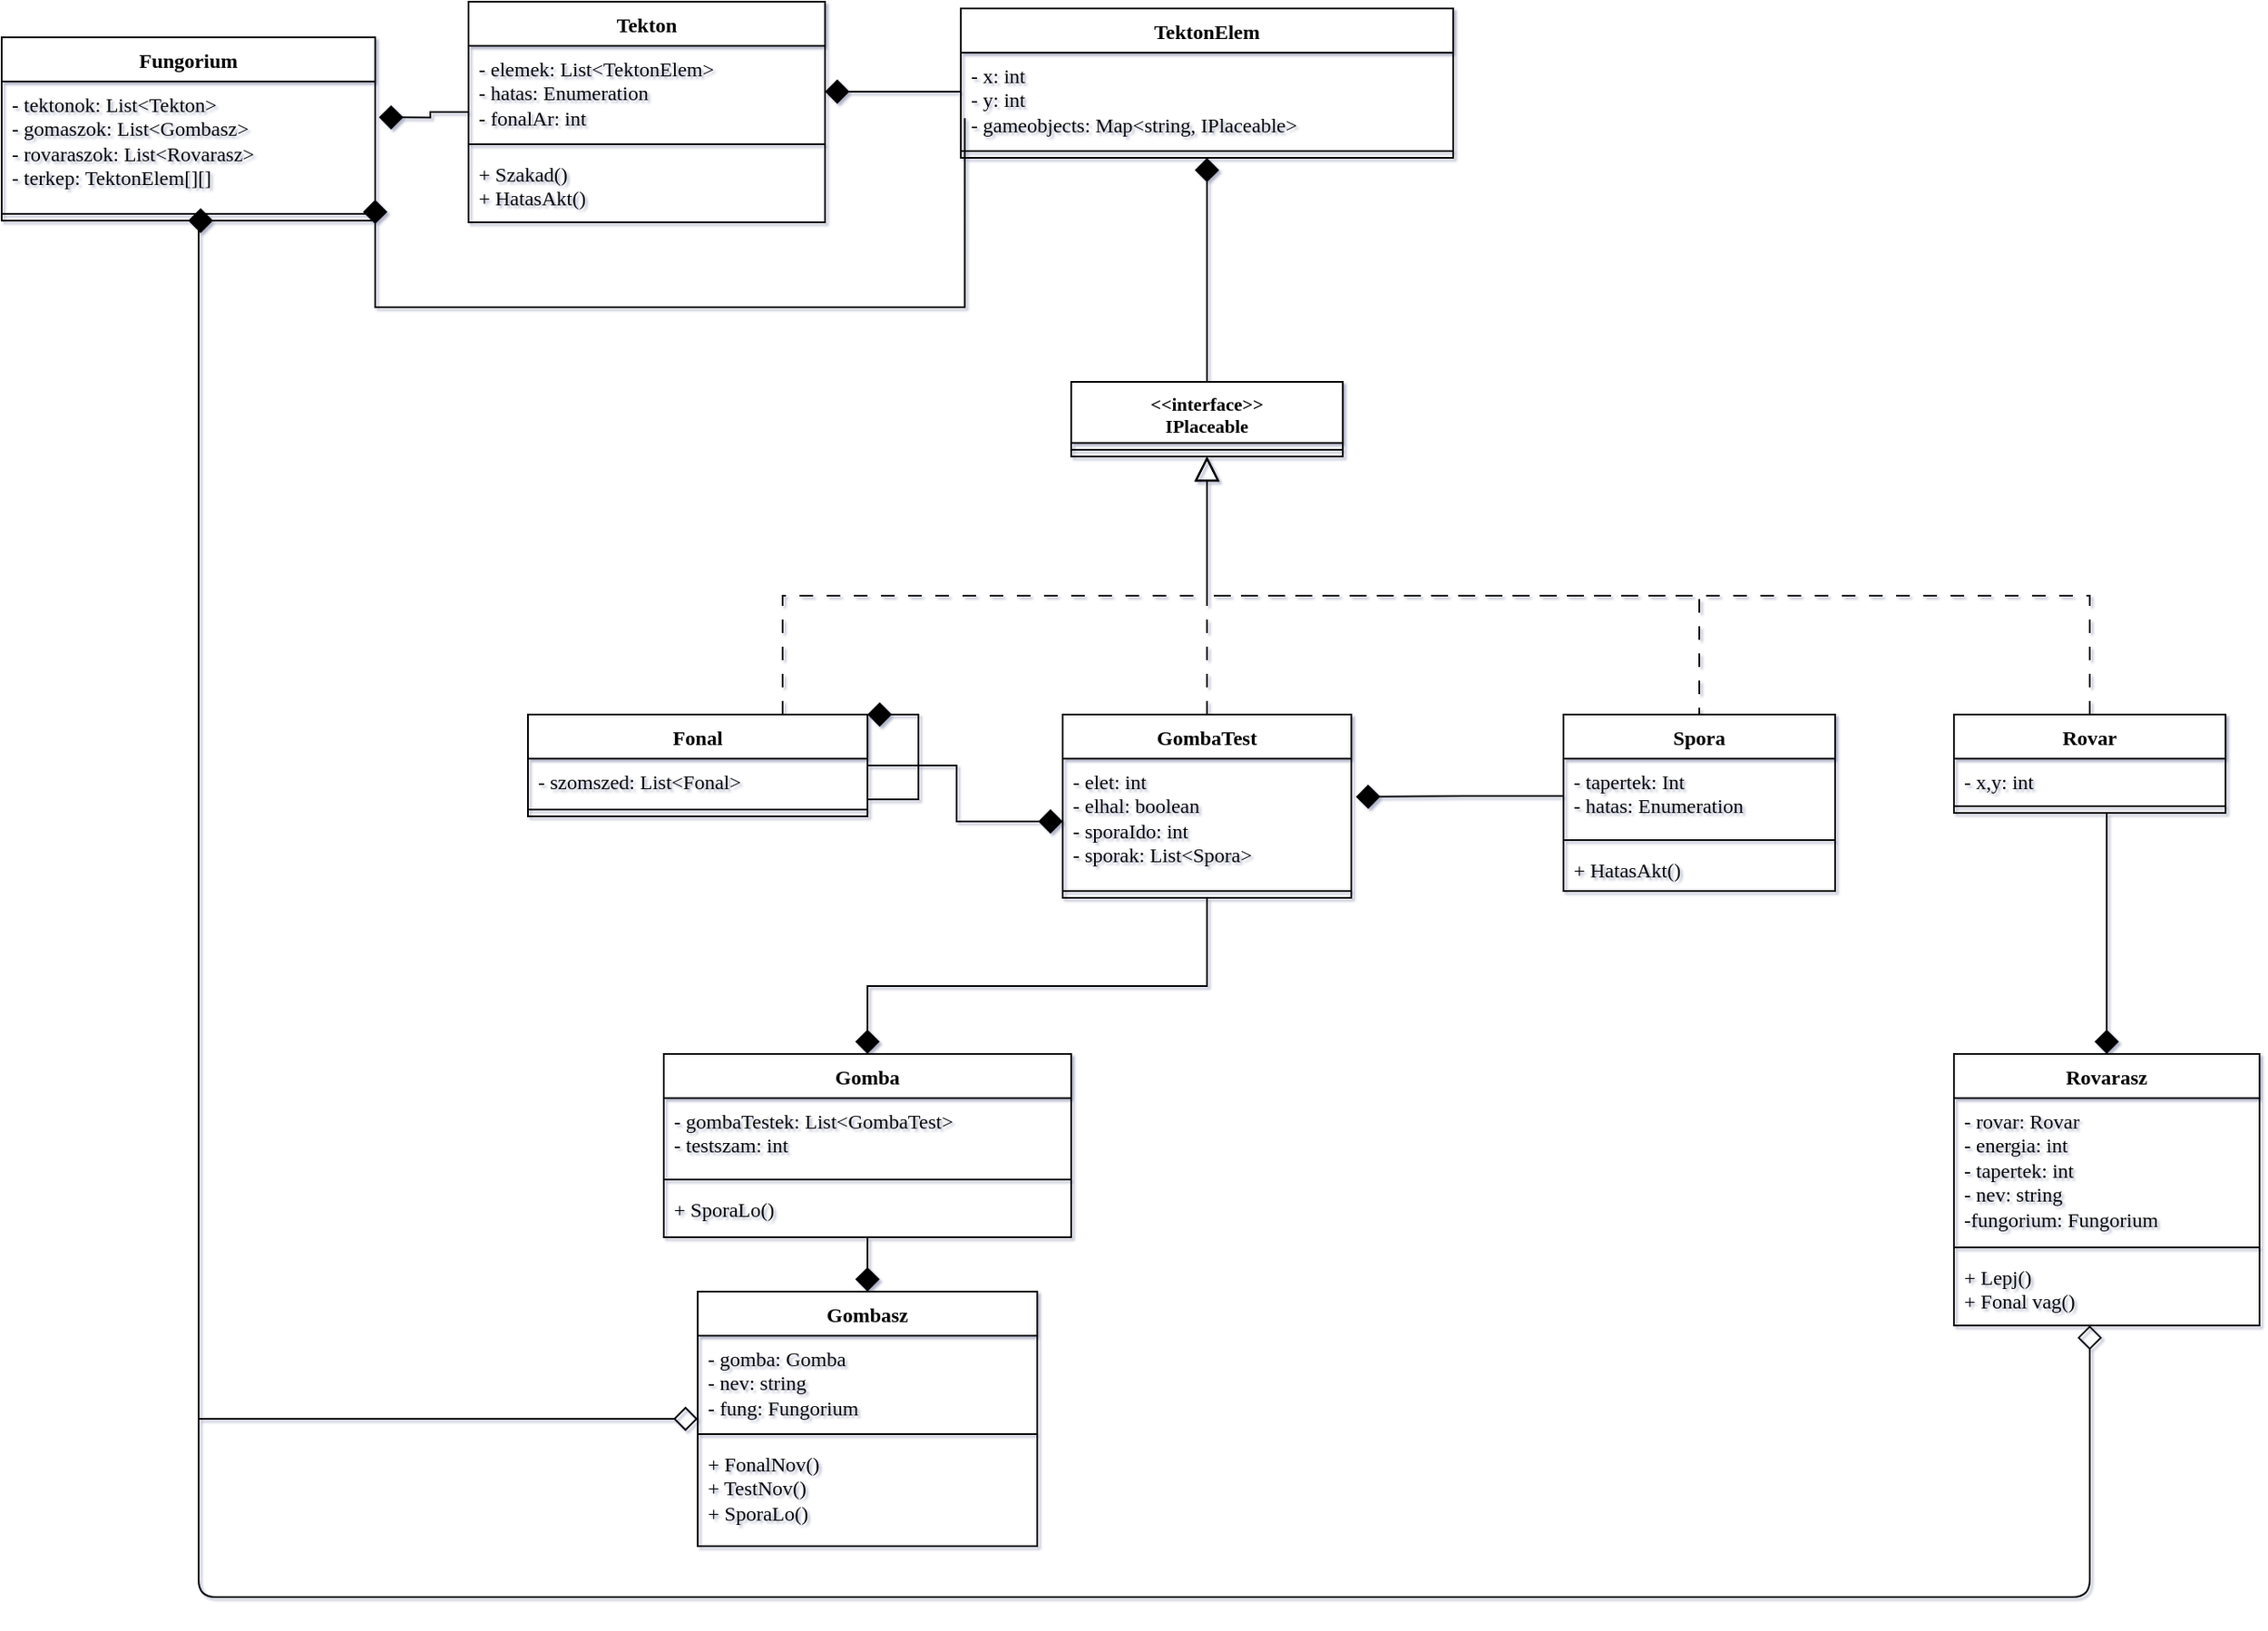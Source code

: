<mxfile version="26.0.16">
  <diagram name="Page-1" id="QS5Mz85oaNEiWpul6-S5">
    <mxGraphModel dx="1194" dy="412" grid="1" gridSize="10" guides="1" tooltips="1" connect="1" arrows="1" fold="1" page="0" pageScale="1" pageWidth="850" pageHeight="1100" math="0" shadow="1">
      <root>
        <mxCell id="0" />
        <mxCell id="1" parent="0" />
        <mxCell id="gR0rm1tbDsfKvDMnP-O4-3" style="edgeStyle=orthogonalEdgeStyle;rounded=0;orthogonalLoop=1;jettySize=auto;html=1;entryX=0.5;entryY=1;entryDx=0;entryDy=0;dashed=1;dashPattern=8 8;strokeColor=default;align=center;verticalAlign=middle;fontFamily=Helvetica;fontSize=11;fontColor=default;labelBackgroundColor=default;startSize=12;endArrow=block;endFill=0;endSize=12;curved=0;exitX=0.5;exitY=0;exitDx=0;exitDy=0;" parent="1" target="CVm5r9nSp5FHEXivWLYl-62" edge="1">
          <mxGeometry relative="1" as="geometry">
            <Array as="points">
              <mxPoint x="890" y="560" />
              <mxPoint x="890" y="490" />
              <mxPoint x="600" y="490" />
            </Array>
            <mxPoint x="910" y="560" as="sourcePoint" />
            <mxPoint x="620" y="408" as="targetPoint" />
          </mxGeometry>
        </mxCell>
        <mxCell id="CVm5r9nSp5FHEXivWLYl-14" value="Spora" style="swimlane;fontStyle=1;align=center;verticalAlign=top;childLayout=stackLayout;horizontal=1;startSize=26;horizontalStack=0;resizeParent=1;resizeParentMax=0;resizeLast=0;collapsible=1;marginBottom=0;whiteSpace=wrap;html=1;fontFamily=Lucida Console;labelBackgroundColor=none;" parent="1" vertex="1">
          <mxGeometry x="810" y="560" width="160" height="104" as="geometry" />
        </mxCell>
        <mxCell id="CVm5r9nSp5FHEXivWLYl-15" value="&lt;div&gt;- tapertek: Int&lt;/div&gt;&lt;div&gt;- hatas: Enumeration&lt;/div&gt;" style="text;strokeColor=none;fillColor=none;align=left;verticalAlign=top;spacingLeft=4;spacingRight=4;overflow=hidden;rotatable=0;points=[[0,0.5],[1,0.5]];portConstraint=eastwest;whiteSpace=wrap;html=1;fontFamily=Lucida Console;labelBackgroundColor=none;" parent="CVm5r9nSp5FHEXivWLYl-14" vertex="1">
          <mxGeometry y="26" width="160" height="44" as="geometry" />
        </mxCell>
        <mxCell id="CVm5r9nSp5FHEXivWLYl-16" value="" style="line;strokeWidth=1;fillColor=none;align=left;verticalAlign=middle;spacingTop=-1;spacingLeft=3;spacingRight=3;rotatable=0;labelPosition=right;points=[];portConstraint=eastwest;strokeColor=inherit;fontFamily=Lucida Console;labelBackgroundColor=none;" parent="CVm5r9nSp5FHEXivWLYl-14" vertex="1">
          <mxGeometry y="70" width="160" height="8" as="geometry" />
        </mxCell>
        <mxCell id="CVm5r9nSp5FHEXivWLYl-17" value="+ HatasAkt()" style="text;strokeColor=none;fillColor=none;align=left;verticalAlign=top;spacingLeft=4;spacingRight=4;overflow=hidden;rotatable=0;points=[[0,0.5],[1,0.5]];portConstraint=eastwest;whiteSpace=wrap;html=1;fontFamily=Lucida Console;labelBackgroundColor=none;" parent="CVm5r9nSp5FHEXivWLYl-14" vertex="1">
          <mxGeometry y="78" width="160" height="26" as="geometry" />
        </mxCell>
        <mxCell id="CVm5r9nSp5FHEXivWLYl-79" style="edgeStyle=orthogonalEdgeStyle;shape=connector;curved=0;rounded=0;orthogonalLoop=1;jettySize=auto;html=1;entryX=1.01;entryY=0.286;entryDx=0;entryDy=0;strokeColor=default;align=center;verticalAlign=middle;fontFamily=Helvetica;fontSize=11;fontColor=default;labelBackgroundColor=default;startSize=12;endArrow=diamond;endFill=1;endSize=12;entryPerimeter=0;" parent="1" source="CVm5r9nSp5FHEXivWLYl-22" target="CVm5r9nSp5FHEXivWLYl-56" edge="1">
          <mxGeometry relative="1" as="geometry" />
        </mxCell>
        <mxCell id="CVm5r9nSp5FHEXivWLYl-22" value="&lt;div&gt;Tekton&lt;/div&gt;" style="swimlane;fontStyle=1;align=center;verticalAlign=top;childLayout=stackLayout;horizontal=1;startSize=26;horizontalStack=0;resizeParent=1;resizeParentMax=0;resizeLast=0;collapsible=1;marginBottom=0;whiteSpace=wrap;html=1;fontFamily=Lucida Console;labelBackgroundColor=none;" parent="1" vertex="1">
          <mxGeometry x="165" y="140" width="210" height="130" as="geometry" />
        </mxCell>
        <mxCell id="CVm5r9nSp5FHEXivWLYl-23" value="&lt;div&gt;- elemek: List&amp;lt;TektonElem&amp;gt;&lt;/div&gt;&lt;div&gt;- hatas: Enumeration&lt;/div&gt;&lt;div&gt;- fonalAr: int&lt;/div&gt;" style="text;strokeColor=none;fillColor=none;align=left;verticalAlign=top;spacingLeft=4;spacingRight=4;overflow=hidden;rotatable=0;points=[[0,0.5],[1,0.5]];portConstraint=eastwest;whiteSpace=wrap;html=1;fontFamily=Lucida Console;labelBackgroundColor=none;" parent="CVm5r9nSp5FHEXivWLYl-22" vertex="1">
          <mxGeometry y="26" width="210" height="54" as="geometry" />
        </mxCell>
        <mxCell id="CVm5r9nSp5FHEXivWLYl-24" value="" style="line;strokeWidth=1;fillColor=none;align=left;verticalAlign=middle;spacingTop=-1;spacingLeft=3;spacingRight=3;rotatable=0;labelPosition=right;points=[];portConstraint=eastwest;strokeColor=inherit;fontFamily=Lucida Console;labelBackgroundColor=none;" parent="CVm5r9nSp5FHEXivWLYl-22" vertex="1">
          <mxGeometry y="80" width="210" height="8" as="geometry" />
        </mxCell>
        <mxCell id="CVm5r9nSp5FHEXivWLYl-25" value="&lt;div&gt;+ Szakad()&lt;/div&gt;&lt;div&gt;+ HatasAkt()&lt;/div&gt;" style="text;strokeColor=none;fillColor=none;align=left;verticalAlign=top;spacingLeft=4;spacingRight=4;overflow=hidden;rotatable=0;points=[[0,0.5],[1,0.5]];portConstraint=eastwest;whiteSpace=wrap;html=1;fontFamily=Lucida Console;labelBackgroundColor=none;" parent="CVm5r9nSp5FHEXivWLYl-22" vertex="1">
          <mxGeometry y="88" width="210" height="42" as="geometry" />
        </mxCell>
        <mxCell id="CVm5r9nSp5FHEXivWLYl-60" style="edgeStyle=orthogonalEdgeStyle;shape=connector;rounded=0;orthogonalLoop=1;jettySize=auto;html=1;entryX=1;entryY=0.5;entryDx=0;entryDy=0;strokeColor=default;align=center;verticalAlign=middle;fontFamily=Lucida Console;fontSize=11;fontColor=default;labelBackgroundColor=none;startSize=12;endArrow=diamond;endFill=1;endSize=12;" parent="1" source="CVm5r9nSp5FHEXivWLYl-26" target="CVm5r9nSp5FHEXivWLYl-23" edge="1">
          <mxGeometry relative="1" as="geometry">
            <Array as="points">
              <mxPoint x="440" y="193" />
              <mxPoint x="440" y="193" />
            </Array>
          </mxGeometry>
        </mxCell>
        <mxCell id="CVm5r9nSp5FHEXivWLYl-26" value="TektonElem" style="swimlane;fontStyle=1;align=center;verticalAlign=top;childLayout=stackLayout;horizontal=1;startSize=26;horizontalStack=0;resizeParent=1;resizeParentMax=0;resizeLast=0;collapsible=1;marginBottom=0;whiteSpace=wrap;html=1;fontFamily=Lucida Console;labelBackgroundColor=none;" parent="1" vertex="1">
          <mxGeometry x="455" y="144" width="290" height="88" as="geometry" />
        </mxCell>
        <mxCell id="CVm5r9nSp5FHEXivWLYl-27" value="&lt;div&gt;- x: int&lt;/div&gt;&lt;div&gt;- y: int&lt;/div&gt;&lt;div&gt;- gameobjects: Map&amp;lt;string, IPlaceable&amp;gt;&lt;/div&gt;" style="text;strokeColor=none;fillColor=none;align=left;verticalAlign=top;spacingLeft=4;spacingRight=4;overflow=hidden;rotatable=0;points=[[0,0.5],[1,0.5]];portConstraint=eastwest;whiteSpace=wrap;html=1;fontFamily=Lucida Console;labelBackgroundColor=none;" parent="CVm5r9nSp5FHEXivWLYl-26" vertex="1">
          <mxGeometry y="26" width="290" height="54" as="geometry" />
        </mxCell>
        <mxCell id="CVm5r9nSp5FHEXivWLYl-28" value="" style="line;strokeWidth=1;fillColor=none;align=left;verticalAlign=middle;spacingTop=-1;spacingLeft=3;spacingRight=3;rotatable=0;labelPosition=right;points=[];portConstraint=eastwest;strokeColor=inherit;fontFamily=Lucida Console;labelBackgroundColor=none;" parent="CVm5r9nSp5FHEXivWLYl-26" vertex="1">
          <mxGeometry y="80" width="290" height="8" as="geometry" />
        </mxCell>
        <mxCell id="CVm5r9nSp5FHEXivWLYl-75" style="edgeStyle=orthogonalEdgeStyle;shape=connector;curved=0;rounded=0;orthogonalLoop=1;jettySize=auto;html=1;entryX=0.5;entryY=0;entryDx=0;entryDy=0;strokeColor=default;align=center;verticalAlign=middle;fontFamily=Helvetica;fontSize=11;fontColor=default;labelBackgroundColor=default;startSize=12;endArrow=diamond;endFill=1;endSize=12;" parent="1" source="CVm5r9nSp5FHEXivWLYl-30" target="CVm5r9nSp5FHEXivWLYl-51" edge="1">
          <mxGeometry relative="1" as="geometry" />
        </mxCell>
        <mxCell id="CVm5r9nSp5FHEXivWLYl-30" value="Gomba" style="swimlane;fontStyle=1;align=center;verticalAlign=top;childLayout=stackLayout;horizontal=1;startSize=26;horizontalStack=0;resizeParent=1;resizeParentMax=0;resizeLast=0;collapsible=1;marginBottom=0;whiteSpace=wrap;html=1;fontFamily=Lucida Console;labelBackgroundColor=none;" parent="1" vertex="1">
          <mxGeometry x="280" y="760" width="240" height="108" as="geometry" />
        </mxCell>
        <mxCell id="CVm5r9nSp5FHEXivWLYl-31" value="&lt;div&gt;- gombaTestek: List&amp;lt;GombaTest&amp;gt;&lt;/div&gt;&lt;div&gt;- testszam: int&lt;/div&gt;" style="text;strokeColor=none;fillColor=none;align=left;verticalAlign=top;spacingLeft=4;spacingRight=4;overflow=hidden;rotatable=0;points=[[0,0.5],[1,0.5]];portConstraint=eastwest;whiteSpace=wrap;html=1;fontFamily=Lucida Console;labelBackgroundColor=none;" parent="CVm5r9nSp5FHEXivWLYl-30" vertex="1">
          <mxGeometry y="26" width="240" height="44" as="geometry" />
        </mxCell>
        <mxCell id="CVm5r9nSp5FHEXivWLYl-32" value="" style="line;strokeWidth=1;fillColor=none;align=left;verticalAlign=middle;spacingTop=-1;spacingLeft=3;spacingRight=3;rotatable=0;labelPosition=right;points=[];portConstraint=eastwest;strokeColor=inherit;fontFamily=Lucida Console;labelBackgroundColor=none;" parent="CVm5r9nSp5FHEXivWLYl-30" vertex="1">
          <mxGeometry y="70" width="240" height="8" as="geometry" />
        </mxCell>
        <mxCell id="gR0rm1tbDsfKvDMnP-O4-8" value="+ SporaLo()" style="text;strokeColor=none;fillColor=none;align=left;verticalAlign=top;spacingLeft=4;spacingRight=4;overflow=hidden;rotatable=0;points=[[0,0.5],[1,0.5]];portConstraint=eastwest;whiteSpace=wrap;html=1;fontFamily=Lucida Console;labelBackgroundColor=none;" parent="CVm5r9nSp5FHEXivWLYl-30" vertex="1">
          <mxGeometry y="78" width="240" height="30" as="geometry" />
        </mxCell>
        <mxCell id="CVm5r9nSp5FHEXivWLYl-74" style="edgeStyle=orthogonalEdgeStyle;shape=connector;curved=0;rounded=0;orthogonalLoop=1;jettySize=auto;html=1;entryX=0.5;entryY=0;entryDx=0;entryDy=0;strokeColor=default;align=center;verticalAlign=middle;fontFamily=Helvetica;fontSize=11;fontColor=default;labelBackgroundColor=default;startSize=12;endArrow=diamond;endFill=1;endSize=12;" parent="1" source="CVm5r9nSp5FHEXivWLYl-34" target="CVm5r9nSp5FHEXivWLYl-30" edge="1">
          <mxGeometry relative="1" as="geometry">
            <Array as="points">
              <mxPoint x="600" y="720" />
              <mxPoint x="400" y="720" />
            </Array>
          </mxGeometry>
        </mxCell>
        <mxCell id="CVm5r9nSp5FHEXivWLYl-81" style="edgeStyle=orthogonalEdgeStyle;shape=connector;curved=0;rounded=0;orthogonalLoop=1;jettySize=auto;html=1;entryX=0.5;entryY=1;entryDx=0;entryDy=0;strokeColor=default;align=center;verticalAlign=middle;fontFamily=Helvetica;fontSize=11;fontColor=default;labelBackgroundColor=default;startSize=12;endArrow=block;endFill=0;endSize=12;dashed=1;dashPattern=8 8;" parent="1" source="CVm5r9nSp5FHEXivWLYl-34" target="CVm5r9nSp5FHEXivWLYl-62" edge="1">
          <mxGeometry relative="1" as="geometry" />
        </mxCell>
        <mxCell id="CVm5r9nSp5FHEXivWLYl-34" value="GombaTest" style="swimlane;fontStyle=1;align=center;verticalAlign=top;childLayout=stackLayout;horizontal=1;startSize=26;horizontalStack=0;resizeParent=1;resizeParentMax=0;resizeLast=0;collapsible=1;marginBottom=0;whiteSpace=wrap;html=1;fontFamily=Lucida Console;labelBackgroundColor=none;" parent="1" vertex="1">
          <mxGeometry x="515" y="560" width="170" height="108" as="geometry" />
        </mxCell>
        <mxCell id="CVm5r9nSp5FHEXivWLYl-35" value="&lt;div&gt;- elet: int&lt;/div&gt;&lt;div&gt;- elhal: boolean&lt;/div&gt;&lt;div&gt;- sporaIdo: int&lt;/div&gt;&lt;div&gt;- sporak: List&amp;lt;Spora&amp;gt;&lt;/div&gt;" style="text;strokeColor=none;fillColor=none;align=left;verticalAlign=top;spacingLeft=4;spacingRight=4;overflow=hidden;rotatable=0;points=[[0,0.5],[1,0.5]];portConstraint=eastwest;whiteSpace=wrap;html=1;fontFamily=Lucida Console;labelBackgroundColor=none;" parent="CVm5r9nSp5FHEXivWLYl-34" vertex="1">
          <mxGeometry y="26" width="170" height="74" as="geometry" />
        </mxCell>
        <mxCell id="CVm5r9nSp5FHEXivWLYl-36" value="" style="line;strokeWidth=1;fillColor=none;align=left;verticalAlign=middle;spacingTop=-1;spacingLeft=3;spacingRight=3;rotatable=0;labelPosition=right;points=[];portConstraint=eastwest;strokeColor=inherit;fontFamily=Lucida Console;labelBackgroundColor=none;" parent="CVm5r9nSp5FHEXivWLYl-34" vertex="1">
          <mxGeometry y="100" width="170" height="8" as="geometry" />
        </mxCell>
        <mxCell id="CVm5r9nSp5FHEXivWLYl-73" style="edgeStyle=orthogonalEdgeStyle;shape=connector;curved=0;rounded=0;orthogonalLoop=1;jettySize=auto;html=1;entryX=0;entryY=0.5;entryDx=0;entryDy=0;strokeColor=default;align=center;verticalAlign=middle;fontFamily=Helvetica;fontSize=11;fontColor=default;labelBackgroundColor=default;startSize=12;endArrow=diamond;endFill=1;endSize=12;" parent="1" source="CVm5r9nSp5FHEXivWLYl-38" target="CVm5r9nSp5FHEXivWLYl-35" edge="1">
          <mxGeometry relative="1" as="geometry" />
        </mxCell>
        <mxCell id="CVm5r9nSp5FHEXivWLYl-80" style="edgeStyle=orthogonalEdgeStyle;shape=connector;curved=0;rounded=0;orthogonalLoop=1;jettySize=auto;html=1;entryX=0.5;entryY=1;entryDx=0;entryDy=0;strokeColor=default;align=center;verticalAlign=middle;fontFamily=Helvetica;fontSize=11;fontColor=default;labelBackgroundColor=default;startSize=12;endArrow=block;endFill=0;endSize=12;dashed=1;dashPattern=8 8;exitX=0.75;exitY=0;exitDx=0;exitDy=0;" parent="1" source="CVm5r9nSp5FHEXivWLYl-38" target="CVm5r9nSp5FHEXivWLYl-62" edge="1">
          <mxGeometry relative="1" as="geometry">
            <Array as="points">
              <mxPoint x="350" y="490" />
              <mxPoint x="600" y="490" />
            </Array>
          </mxGeometry>
        </mxCell>
        <mxCell id="CVm5r9nSp5FHEXivWLYl-38" value="Fonal" style="swimlane;fontStyle=1;align=center;verticalAlign=top;childLayout=stackLayout;horizontal=1;startSize=26;horizontalStack=0;resizeParent=1;resizeParentMax=0;resizeLast=0;collapsible=1;marginBottom=0;whiteSpace=wrap;html=1;fontFamily=Lucida Console;labelBackgroundColor=none;" parent="1" vertex="1">
          <mxGeometry x="200" y="560" width="200" height="60" as="geometry" />
        </mxCell>
        <mxCell id="hUL_kqnf4HgmXT2WIUqL-4" value="- szomszed: List&amp;lt;Fonal&amp;gt;" style="text;strokeColor=none;fillColor=none;align=left;verticalAlign=top;spacingLeft=4;spacingRight=4;overflow=hidden;rotatable=0;points=[[0,0.5],[1,0.5]];portConstraint=eastwest;whiteSpace=wrap;html=1;fontFamily=Lucida Console;labelBackgroundColor=none;" parent="CVm5r9nSp5FHEXivWLYl-38" vertex="1">
          <mxGeometry y="26" width="200" height="26" as="geometry" />
        </mxCell>
        <mxCell id="CVm5r9nSp5FHEXivWLYl-40" value="" style="line;strokeWidth=1;fillColor=none;align=left;verticalAlign=middle;spacingTop=-1;spacingLeft=3;spacingRight=3;rotatable=0;labelPosition=right;points=[];portConstraint=eastwest;strokeColor=inherit;fontFamily=Lucida Console;labelBackgroundColor=none;" parent="CVm5r9nSp5FHEXivWLYl-38" vertex="1">
          <mxGeometry y="52" width="200" height="8" as="geometry" />
        </mxCell>
        <mxCell id="hUL_kqnf4HgmXT2WIUqL-6" style="edgeStyle=orthogonalEdgeStyle;shape=connector;curved=0;rounded=0;orthogonalLoop=1;jettySize=auto;html=1;entryX=1;entryY=0;entryDx=0;entryDy=0;strokeColor=default;align=center;verticalAlign=middle;fontFamily=Helvetica;fontSize=11;fontColor=default;labelBackgroundColor=default;startSize=12;endArrow=diamond;endFill=1;endSize=12;exitX=1;exitY=0.5;exitDx=0;exitDy=0;" parent="CVm5r9nSp5FHEXivWLYl-38" source="hUL_kqnf4HgmXT2WIUqL-4" target="CVm5r9nSp5FHEXivWLYl-38" edge="1">
          <mxGeometry relative="1" as="geometry">
            <mxPoint x="210" y="73" as="sourcePoint" />
            <mxPoint x="325" y="73" as="targetPoint" />
            <Array as="points">
              <mxPoint x="200" y="50" />
              <mxPoint x="230" y="50" />
              <mxPoint x="230" />
            </Array>
          </mxGeometry>
        </mxCell>
        <mxCell id="CVm5r9nSp5FHEXivWLYl-72" style="edgeStyle=orthogonalEdgeStyle;shape=connector;curved=0;rounded=0;orthogonalLoop=1;jettySize=auto;html=1;entryX=0.5;entryY=0;entryDx=0;entryDy=0;strokeColor=default;align=center;verticalAlign=middle;fontFamily=Helvetica;fontSize=11;fontColor=default;labelBackgroundColor=default;startSize=12;endArrow=diamond;endFill=1;endSize=12;" parent="1" source="CVm5r9nSp5FHEXivWLYl-42" target="CVm5r9nSp5FHEXivWLYl-46" edge="1">
          <mxGeometry relative="1" as="geometry">
            <Array as="points">
              <mxPoint x="1130" y="660" />
              <mxPoint x="1130" y="660" />
            </Array>
          </mxGeometry>
        </mxCell>
        <mxCell id="gR0rm1tbDsfKvDMnP-O4-7" style="edgeStyle=orthogonalEdgeStyle;shape=connector;curved=0;rounded=0;orthogonalLoop=1;jettySize=auto;html=1;entryX=0.5;entryY=1;entryDx=0;entryDy=0;strokeColor=default;align=center;verticalAlign=middle;fontFamily=Helvetica;fontSize=11;fontColor=default;labelBackgroundColor=default;startSize=12;endArrow=block;endFill=0;endSize=12;dashed=1;dashPattern=8 8;" parent="1" source="CVm5r9nSp5FHEXivWLYl-42" target="CVm5r9nSp5FHEXivWLYl-62" edge="1">
          <mxGeometry relative="1" as="geometry">
            <Array as="points">
              <mxPoint x="1120" y="490" />
              <mxPoint x="600" y="490" />
            </Array>
          </mxGeometry>
        </mxCell>
        <mxCell id="CVm5r9nSp5FHEXivWLYl-42" value="Rovar" style="swimlane;fontStyle=1;align=center;verticalAlign=top;childLayout=stackLayout;horizontal=1;startSize=26;horizontalStack=0;resizeParent=1;resizeParentMax=0;resizeLast=0;collapsible=1;marginBottom=0;whiteSpace=wrap;html=1;fontFamily=Lucida Console;labelBackgroundColor=none;" parent="1" vertex="1">
          <mxGeometry x="1040" y="560" width="160" height="58" as="geometry">
            <mxRectangle x="1040" y="560" width="80" height="30" as="alternateBounds" />
          </mxGeometry>
        </mxCell>
        <mxCell id="hUL_kqnf4HgmXT2WIUqL-15" value="- x,y: int" style="text;strokeColor=none;fillColor=none;align=left;verticalAlign=top;spacingLeft=4;spacingRight=4;overflow=hidden;rotatable=0;points=[[0,0.5],[1,0.5]];portConstraint=eastwest;whiteSpace=wrap;html=1;fontFamily=Lucida Console;labelBackgroundColor=none;" parent="CVm5r9nSp5FHEXivWLYl-42" vertex="1">
          <mxGeometry y="26" width="160" height="24" as="geometry" />
        </mxCell>
        <mxCell id="CVm5r9nSp5FHEXivWLYl-44" value="" style="line;strokeWidth=1;fillColor=none;align=left;verticalAlign=middle;spacingTop=-1;spacingLeft=3;spacingRight=3;rotatable=0;labelPosition=right;points=[];portConstraint=eastwest;strokeColor=inherit;fontFamily=Lucida Console;labelBackgroundColor=none;" parent="CVm5r9nSp5FHEXivWLYl-42" vertex="1">
          <mxGeometry y="50" width="160" height="8" as="geometry" />
        </mxCell>
        <mxCell id="CVm5r9nSp5FHEXivWLYl-46" value="&lt;div&gt;Rovarasz&lt;/div&gt;" style="swimlane;fontStyle=1;align=center;verticalAlign=top;childLayout=stackLayout;horizontal=1;startSize=26;horizontalStack=0;resizeParent=1;resizeParentMax=0;resizeLast=0;collapsible=1;marginBottom=0;whiteSpace=wrap;html=1;fontFamily=Lucida Console;labelBackgroundColor=none;" parent="1" vertex="1">
          <mxGeometry x="1040" y="760" width="180" height="160" as="geometry" />
        </mxCell>
        <mxCell id="CVm5r9nSp5FHEXivWLYl-47" value="&lt;div&gt;- rovar: Rovar&lt;/div&gt;&lt;div&gt;- energia: int&lt;/div&gt;&lt;div&gt;- tapertek: int&lt;/div&gt;&lt;div&gt;- nev: string&lt;/div&gt;&lt;div&gt;-fungorium: Fungorium&lt;/div&gt;" style="text;strokeColor=none;fillColor=none;align=left;verticalAlign=top;spacingLeft=4;spacingRight=4;overflow=hidden;rotatable=0;points=[[0,0.5],[1,0.5]];portConstraint=eastwest;whiteSpace=wrap;html=1;fontFamily=Lucida Console;labelBackgroundColor=none;" parent="CVm5r9nSp5FHEXivWLYl-46" vertex="1">
          <mxGeometry y="26" width="180" height="84" as="geometry" />
        </mxCell>
        <mxCell id="CVm5r9nSp5FHEXivWLYl-48" value="" style="line;strokeWidth=1;fillColor=none;align=left;verticalAlign=middle;spacingTop=-1;spacingLeft=3;spacingRight=3;rotatable=0;labelPosition=right;points=[];portConstraint=eastwest;strokeColor=inherit;fontFamily=Lucida Console;labelBackgroundColor=none;" parent="CVm5r9nSp5FHEXivWLYl-46" vertex="1">
          <mxGeometry y="110" width="180" height="8" as="geometry" />
        </mxCell>
        <mxCell id="CVm5r9nSp5FHEXivWLYl-49" value="&lt;div&gt;+ Lepj()&lt;/div&gt;&lt;div&gt;+ Fonal vag()&lt;/div&gt;" style="text;strokeColor=none;fillColor=none;align=left;verticalAlign=top;spacingLeft=4;spacingRight=4;overflow=hidden;rotatable=0;points=[[0,0.5],[1,0.5]];portConstraint=eastwest;whiteSpace=wrap;html=1;fontFamily=Lucida Console;labelBackgroundColor=none;" parent="CVm5r9nSp5FHEXivWLYl-46" vertex="1">
          <mxGeometry y="118" width="180" height="42" as="geometry" />
        </mxCell>
        <mxCell id="CVm5r9nSp5FHEXivWLYl-51" value="Gombasz" style="swimlane;fontStyle=1;align=center;verticalAlign=top;childLayout=stackLayout;horizontal=1;startSize=26;horizontalStack=0;resizeParent=1;resizeParentMax=0;resizeLast=0;collapsible=1;marginBottom=0;whiteSpace=wrap;html=1;fontFamily=Lucida Console;labelBackgroundColor=none;" parent="1" vertex="1">
          <mxGeometry x="300" y="900" width="200" height="150" as="geometry" />
        </mxCell>
        <mxCell id="CVm5r9nSp5FHEXivWLYl-52" value="- gomba: Gomba&lt;div&gt;- nev: string&lt;/div&gt;&lt;div&gt;- fung: Fungorium&lt;/div&gt;" style="text;strokeColor=none;fillColor=none;align=left;verticalAlign=top;spacingLeft=4;spacingRight=4;overflow=hidden;rotatable=0;points=[[0,0.5],[1,0.5]];portConstraint=eastwest;whiteSpace=wrap;html=1;fontFamily=Lucida Console;labelBackgroundColor=none;" parent="CVm5r9nSp5FHEXivWLYl-51" vertex="1">
          <mxGeometry y="26" width="200" height="54" as="geometry" />
        </mxCell>
        <mxCell id="CVm5r9nSp5FHEXivWLYl-53" value="" style="line;strokeWidth=1;fillColor=none;align=left;verticalAlign=middle;spacingTop=-1;spacingLeft=3;spacingRight=3;rotatable=0;labelPosition=right;points=[];portConstraint=eastwest;strokeColor=inherit;fontFamily=Lucida Console;labelBackgroundColor=none;" parent="CVm5r9nSp5FHEXivWLYl-51" vertex="1">
          <mxGeometry y="80" width="200" height="8" as="geometry" />
        </mxCell>
        <mxCell id="CVm5r9nSp5FHEXivWLYl-54" value="&lt;div&gt;+ FonalNov()&lt;/div&gt;&lt;div&gt;+ TestNov()&lt;/div&gt;&lt;div&gt;+ SporaLo()&lt;/div&gt;" style="text;strokeColor=none;fillColor=none;align=left;verticalAlign=top;spacingLeft=4;spacingRight=4;overflow=hidden;rotatable=0;points=[[0,0.5],[1,0.5]];portConstraint=eastwest;whiteSpace=wrap;html=1;fontFamily=Lucida Console;labelBackgroundColor=none;" parent="CVm5r9nSp5FHEXivWLYl-51" vertex="1">
          <mxGeometry y="88" width="200" height="62" as="geometry" />
        </mxCell>
        <mxCell id="CVm5r9nSp5FHEXivWLYl-55" value="Fungorium" style="swimlane;fontStyle=1;align=center;verticalAlign=top;childLayout=stackLayout;horizontal=1;startSize=26;horizontalStack=0;resizeParent=1;resizeParentMax=0;resizeLast=0;collapsible=1;marginBottom=0;whiteSpace=wrap;html=1;fontFamily=Lucida Console;labelBackgroundColor=none;" parent="1" vertex="1">
          <mxGeometry x="-110" y="161" width="220" height="108" as="geometry" />
        </mxCell>
        <mxCell id="CVm5r9nSp5FHEXivWLYl-56" value="- tektonok: List&amp;lt;Tekton&amp;gt;&lt;div&gt;- gomaszok: List&amp;lt;Gombasz&amp;gt;&lt;/div&gt;&lt;div&gt;- rovaraszok: List&amp;lt;Rovarasz&amp;gt;&lt;/div&gt;&lt;div&gt;- terkep: TektonElem[][]&lt;/div&gt;" style="text;strokeColor=none;fillColor=none;align=left;verticalAlign=top;spacingLeft=4;spacingRight=4;overflow=hidden;rotatable=0;points=[[0,0.5],[1,0.5]];portConstraint=eastwest;whiteSpace=wrap;html=1;fontFamily=Lucida Console;labelBackgroundColor=none;" parent="CVm5r9nSp5FHEXivWLYl-55" vertex="1">
          <mxGeometry y="26" width="220" height="74" as="geometry" />
        </mxCell>
        <mxCell id="CVm5r9nSp5FHEXivWLYl-57" value="" style="line;strokeWidth=1;fillColor=none;align=left;verticalAlign=middle;spacingTop=-1;spacingLeft=3;spacingRight=3;rotatable=0;labelPosition=right;points=[];portConstraint=eastwest;strokeColor=inherit;fontFamily=Lucida Console;labelBackgroundColor=none;" parent="CVm5r9nSp5FHEXivWLYl-55" vertex="1">
          <mxGeometry y="100" width="220" height="8" as="geometry" />
        </mxCell>
        <mxCell id="CVm5r9nSp5FHEXivWLYl-66" style="edgeStyle=orthogonalEdgeStyle;shape=connector;rounded=0;orthogonalLoop=1;jettySize=auto;html=1;entryX=0.5;entryY=1;entryDx=0;entryDy=0;strokeColor=default;align=center;verticalAlign=middle;fontFamily=Helvetica;fontSize=11;fontColor=default;labelBackgroundColor=none;startSize=12;endArrow=diamond;endFill=1;endSize=12;curved=0;" parent="1" source="CVm5r9nSp5FHEXivWLYl-62" target="CVm5r9nSp5FHEXivWLYl-26" edge="1">
          <mxGeometry relative="1" as="geometry" />
        </mxCell>
        <mxCell id="CVm5r9nSp5FHEXivWLYl-62" value="&lt;div&gt;&amp;lt;&amp;lt;interface&amp;gt;&amp;gt;&lt;/div&gt;&lt;div&gt;IPlaceable&lt;/div&gt;" style="swimlane;fontStyle=1;align=center;verticalAlign=top;childLayout=stackLayout;horizontal=1;startSize=36;horizontalStack=0;resizeParent=1;resizeParentMax=0;resizeLast=0;collapsible=1;marginBottom=0;whiteSpace=wrap;html=1;fontFamily=Lucida Console;fontSize=11;fontColor=default;labelBackgroundColor=none;" parent="1" vertex="1">
          <mxGeometry x="520" y="364" width="160" height="44" as="geometry" />
        </mxCell>
        <mxCell id="CVm5r9nSp5FHEXivWLYl-64" value="" style="line;strokeWidth=1;fillColor=none;align=left;verticalAlign=middle;spacingTop=-1;spacingLeft=3;spacingRight=3;rotatable=0;labelPosition=right;points=[];portConstraint=eastwest;strokeColor=inherit;fontFamily=Lucida Console;fontSize=11;fontColor=default;labelBackgroundColor=none;" parent="CVm5r9nSp5FHEXivWLYl-62" vertex="1">
          <mxGeometry y="36" width="160" height="8" as="geometry" />
        </mxCell>
        <mxCell id="gR0rm1tbDsfKvDMnP-O4-5" style="edgeStyle=orthogonalEdgeStyle;shape=connector;curved=0;rounded=0;orthogonalLoop=1;jettySize=auto;html=1;exitX=0;exitY=0.5;exitDx=0;exitDy=0;strokeColor=default;align=center;verticalAlign=middle;fontFamily=Helvetica;fontSize=11;fontColor=default;labelBackgroundColor=default;startSize=12;endArrow=diamond;endFill=1;endSize=12;entryX=1.016;entryY=0.304;entryDx=0;entryDy=0;entryPerimeter=0;" parent="1" source="CVm5r9nSp5FHEXivWLYl-15" target="CVm5r9nSp5FHEXivWLYl-35" edge="1">
          <mxGeometry relative="1" as="geometry">
            <mxPoint x="710" y="580" as="targetPoint" />
          </mxGeometry>
        </mxCell>
        <mxCell id="hUL_kqnf4HgmXT2WIUqL-1" style="edgeStyle=orthogonalEdgeStyle;shape=connector;curved=0;rounded=0;orthogonalLoop=1;jettySize=auto;html=1;strokeColor=default;align=center;verticalAlign=middle;fontFamily=Helvetica;fontSize=11;fontColor=default;labelBackgroundColor=default;startSize=12;endArrow=diamond;endFill=1;endSize=12;exitX=0;exitY=0.5;exitDx=0;exitDy=0;entryX=0.5;entryY=1;entryDx=0;entryDy=0;startArrow=diamond;startFill=0;" parent="1" source="CVm5r9nSp5FHEXivWLYl-51" target="CVm5r9nSp5FHEXivWLYl-55" edge="1">
          <mxGeometry relative="1" as="geometry">
            <mxPoint x="410" y="860" as="sourcePoint" />
            <mxPoint x="-20" y="580" as="targetPoint" />
            <Array as="points">
              <mxPoint x="6" y="975" />
            </Array>
          </mxGeometry>
        </mxCell>
        <mxCell id="hUL_kqnf4HgmXT2WIUqL-2" style="edgeStyle=orthogonalEdgeStyle;shape=connector;curved=0;rounded=1;orthogonalLoop=1;jettySize=auto;html=1;strokeColor=default;align=center;verticalAlign=middle;fontFamily=Helvetica;fontSize=11;fontColor=default;labelBackgroundColor=default;startSize=12;endArrow=diamond;endFill=1;endSize=12;entryX=0.5;entryY=1;entryDx=0;entryDy=0;startArrow=diamond;startFill=0;" parent="1" source="CVm5r9nSp5FHEXivWLYl-49" target="CVm5r9nSp5FHEXivWLYl-55" edge="1">
          <mxGeometry relative="1" as="geometry">
            <mxPoint x="310" y="910" as="sourcePoint" />
            <mxPoint x="-39" y="265" as="targetPoint" />
            <Array as="points">
              <mxPoint x="1120" y="1080" />
              <mxPoint x="6" y="1080" />
            </Array>
          </mxGeometry>
        </mxCell>
        <mxCell id="CbNkVc1PVV-oJ6_EyCk4-1" style="edgeStyle=orthogonalEdgeStyle;shape=connector;rounded=0;orthogonalLoop=1;jettySize=auto;html=1;entryX=1;entryY=0.941;entryDx=0;entryDy=0;strokeColor=default;align=center;verticalAlign=middle;fontFamily=Lucida Console;fontSize=11;fontColor=default;labelBackgroundColor=none;startSize=12;endArrow=diamond;endFill=1;endSize=12;exitX=0.008;exitY=0.716;exitDx=0;exitDy=0;exitPerimeter=0;entryPerimeter=0;" edge="1" parent="1" source="CVm5r9nSp5FHEXivWLYl-27" target="CVm5r9nSp5FHEXivWLYl-56">
          <mxGeometry relative="1" as="geometry">
            <Array as="points">
              <mxPoint x="457" y="320" />
              <mxPoint x="110" y="320" />
            </Array>
            <mxPoint x="465" y="203" as="sourcePoint" />
            <mxPoint x="385" y="203" as="targetPoint" />
          </mxGeometry>
        </mxCell>
      </root>
    </mxGraphModel>
  </diagram>
</mxfile>

